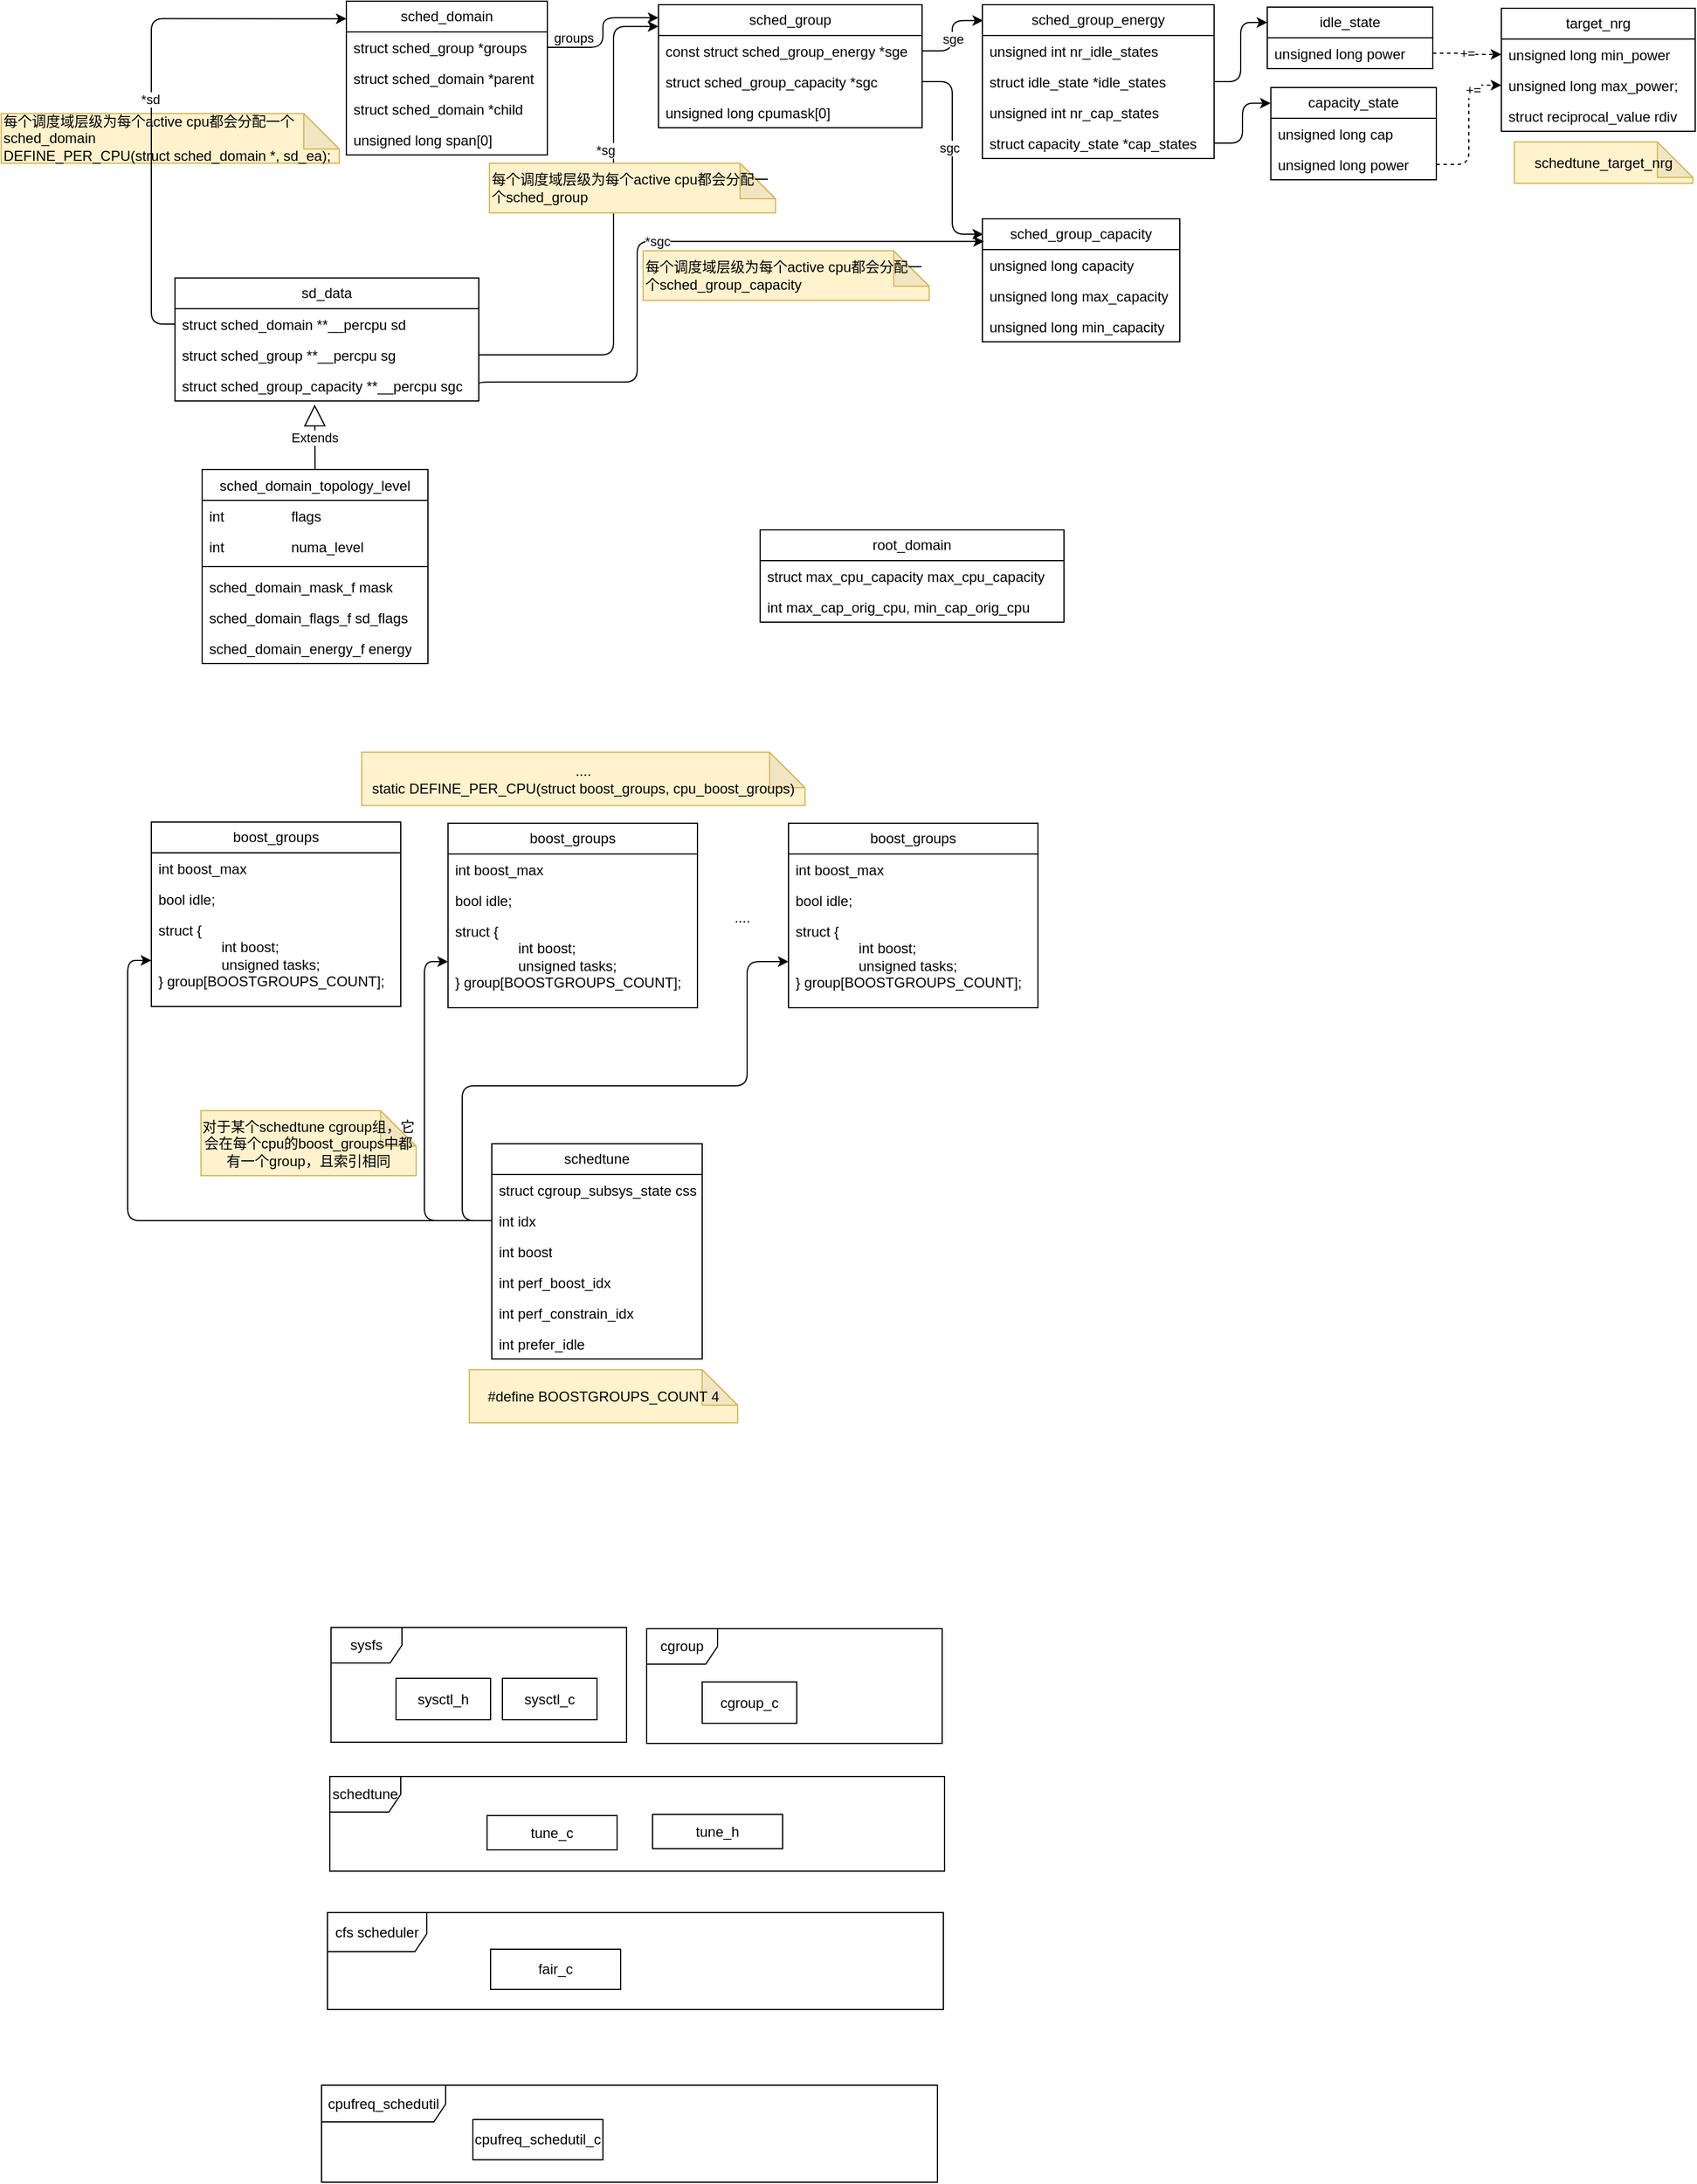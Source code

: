 <mxfile version="24.2.2" type="github">
  <diagram name="第 1 页" id="01agbYeh8jdvlxJhbr0P">
    <mxGraphModel dx="1918" dy="1065" grid="0" gridSize="10" guides="0" tooltips="1" connect="1" arrows="1" fold="1" page="0" pageScale="1" pageWidth="827" pageHeight="1169" math="0" shadow="0">
      <root>
        <mxCell id="0" />
        <mxCell id="1" parent="0" />
        <mxCell id="DIjDcMSTwJ1lfGA5DYHn-1" value="target_nrg" style="swimlane;fontStyle=0;childLayout=stackLayout;horizontal=1;startSize=26;fillColor=none;horizontalStack=0;resizeParent=1;resizeParentMax=0;resizeLast=0;collapsible=1;marginBottom=0;whiteSpace=wrap;html=1;" parent="1" vertex="1">
          <mxGeometry x="1111" y="-103" width="164" height="104" as="geometry" />
        </mxCell>
        <mxCell id="DIjDcMSTwJ1lfGA5DYHn-2" value="unsigned long min_power" style="text;strokeColor=none;fillColor=none;align=left;verticalAlign=top;spacingLeft=4;spacingRight=4;overflow=hidden;rotatable=0;points=[[0,0.5],[1,0.5]];portConstraint=eastwest;whiteSpace=wrap;html=1;" parent="DIjDcMSTwJ1lfGA5DYHn-1" vertex="1">
          <mxGeometry y="26" width="164" height="26" as="geometry" />
        </mxCell>
        <mxCell id="DIjDcMSTwJ1lfGA5DYHn-3" value="unsigned long max_power;" style="text;strokeColor=none;fillColor=none;align=left;verticalAlign=top;spacingLeft=4;spacingRight=4;overflow=hidden;rotatable=0;points=[[0,0.5],[1,0.5]];portConstraint=eastwest;whiteSpace=wrap;html=1;" parent="DIjDcMSTwJ1lfGA5DYHn-1" vertex="1">
          <mxGeometry y="52" width="164" height="26" as="geometry" />
        </mxCell>
        <mxCell id="DIjDcMSTwJ1lfGA5DYHn-4" value="struct reciprocal_value rdiv" style="text;strokeColor=none;fillColor=none;align=left;verticalAlign=top;spacingLeft=4;spacingRight=4;overflow=hidden;rotatable=0;points=[[0,0.5],[1,0.5]];portConstraint=eastwest;whiteSpace=wrap;html=1;" parent="DIjDcMSTwJ1lfGA5DYHn-1" vertex="1">
          <mxGeometry y="78" width="164" height="26" as="geometry" />
        </mxCell>
        <mxCell id="DIjDcMSTwJ1lfGA5DYHn-5" value="sched_domain" style="swimlane;fontStyle=0;childLayout=stackLayout;horizontal=1;startSize=26;fillColor=none;horizontalStack=0;resizeParent=1;resizeParentMax=0;resizeLast=0;collapsible=1;marginBottom=0;whiteSpace=wrap;html=1;" parent="1" vertex="1">
          <mxGeometry x="134" y="-109" width="170" height="130" as="geometry" />
        </mxCell>
        <mxCell id="DIjDcMSTwJ1lfGA5DYHn-6" value="struct sched_group *groups" style="text;strokeColor=none;fillColor=none;align=left;verticalAlign=top;spacingLeft=4;spacingRight=4;overflow=hidden;rotatable=0;points=[[0,0.5],[1,0.5]];portConstraint=eastwest;whiteSpace=wrap;html=1;" parent="DIjDcMSTwJ1lfGA5DYHn-5" vertex="1">
          <mxGeometry y="26" width="170" height="26" as="geometry" />
        </mxCell>
        <mxCell id="DIjDcMSTwJ1lfGA5DYHn-7" value="struct sched_domain *parent" style="text;strokeColor=none;fillColor=none;align=left;verticalAlign=top;spacingLeft=4;spacingRight=4;overflow=hidden;rotatable=0;points=[[0,0.5],[1,0.5]];portConstraint=eastwest;whiteSpace=wrap;html=1;" parent="DIjDcMSTwJ1lfGA5DYHn-5" vertex="1">
          <mxGeometry y="52" width="170" height="26" as="geometry" />
        </mxCell>
        <mxCell id="VDW7BR7wvnO6Wit2rarF-36" value="struct sched_domain *child" style="text;strokeColor=none;fillColor=none;align=left;verticalAlign=top;spacingLeft=4;spacingRight=4;overflow=hidden;rotatable=0;points=[[0,0.5],[1,0.5]];portConstraint=eastwest;whiteSpace=wrap;html=1;" parent="DIjDcMSTwJ1lfGA5DYHn-5" vertex="1">
          <mxGeometry y="78" width="170" height="26" as="geometry" />
        </mxCell>
        <mxCell id="DIjDcMSTwJ1lfGA5DYHn-8" value="unsigned long span[0]" style="text;strokeColor=none;fillColor=none;align=left;verticalAlign=top;spacingLeft=4;spacingRight=4;overflow=hidden;rotatable=0;points=[[0,0.5],[1,0.5]];portConstraint=eastwest;whiteSpace=wrap;html=1;" parent="DIjDcMSTwJ1lfGA5DYHn-5" vertex="1">
          <mxGeometry y="104" width="170" height="26" as="geometry" />
        </mxCell>
        <mxCell id="DIjDcMSTwJ1lfGA5DYHn-9" value="sched_group" style="swimlane;fontStyle=0;childLayout=stackLayout;horizontal=1;startSize=26;fillColor=none;horizontalStack=0;resizeParent=1;resizeParentMax=0;resizeLast=0;collapsible=1;marginBottom=0;whiteSpace=wrap;html=1;" parent="1" vertex="1">
          <mxGeometry x="398" y="-106" width="223" height="104" as="geometry" />
        </mxCell>
        <mxCell id="DIjDcMSTwJ1lfGA5DYHn-10" value="const struct sched_group_energy *sge" style="text;strokeColor=none;fillColor=none;align=left;verticalAlign=top;spacingLeft=4;spacingRight=4;overflow=hidden;rotatable=0;points=[[0,0.5],[1,0.5]];portConstraint=eastwest;whiteSpace=wrap;html=1;" parent="DIjDcMSTwJ1lfGA5DYHn-9" vertex="1">
          <mxGeometry y="26" width="223" height="26" as="geometry" />
        </mxCell>
        <mxCell id="DIjDcMSTwJ1lfGA5DYHn-11" value="struct sched_group_capacity *sgc" style="text;strokeColor=none;fillColor=none;align=left;verticalAlign=top;spacingLeft=4;spacingRight=4;overflow=hidden;rotatable=0;points=[[0,0.5],[1,0.5]];portConstraint=eastwest;whiteSpace=wrap;html=1;" parent="DIjDcMSTwJ1lfGA5DYHn-9" vertex="1">
          <mxGeometry y="52" width="223" height="26" as="geometry" />
        </mxCell>
        <mxCell id="DIjDcMSTwJ1lfGA5DYHn-12" value="unsigned long cpumask[0]" style="text;strokeColor=none;fillColor=none;align=left;verticalAlign=top;spacingLeft=4;spacingRight=4;overflow=hidden;rotatable=0;points=[[0,0.5],[1,0.5]];portConstraint=eastwest;whiteSpace=wrap;html=1;" parent="DIjDcMSTwJ1lfGA5DYHn-9" vertex="1">
          <mxGeometry y="78" width="223" height="26" as="geometry" />
        </mxCell>
        <mxCell id="DIjDcMSTwJ1lfGA5DYHn-13" style="edgeStyle=orthogonalEdgeStyle;rounded=1;orthogonalLoop=1;jettySize=auto;html=1;entryX=0;entryY=0.106;entryDx=0;entryDy=0;entryPerimeter=0;curved=0;" parent="1" source="DIjDcMSTwJ1lfGA5DYHn-6" target="DIjDcMSTwJ1lfGA5DYHn-9" edge="1">
          <mxGeometry relative="1" as="geometry">
            <mxPoint x="380" y="-22" as="targetPoint" />
          </mxGeometry>
        </mxCell>
        <mxCell id="DIjDcMSTwJ1lfGA5DYHn-14" value="groups" style="edgeLabel;html=1;align=center;verticalAlign=middle;resizable=0;points=[];" parent="DIjDcMSTwJ1lfGA5DYHn-13" vertex="1" connectable="0">
          <mxGeometry x="-0.268" y="2" relative="1" as="geometry">
            <mxPoint x="-22" y="-6" as="offset" />
          </mxGeometry>
        </mxCell>
        <mxCell id="DIjDcMSTwJ1lfGA5DYHn-15" value="boost_groups" style="swimlane;fontStyle=0;childLayout=stackLayout;horizontal=1;startSize=26;fillColor=none;horizontalStack=0;resizeParent=1;resizeParentMax=0;resizeLast=0;collapsible=1;marginBottom=0;whiteSpace=wrap;html=1;" parent="1" vertex="1">
          <mxGeometry x="-31" y="585" width="211" height="156" as="geometry" />
        </mxCell>
        <mxCell id="DIjDcMSTwJ1lfGA5DYHn-16" value="int boost_max" style="text;strokeColor=none;fillColor=none;align=left;verticalAlign=top;spacingLeft=4;spacingRight=4;overflow=hidden;rotatable=0;points=[[0,0.5],[1,0.5]];portConstraint=eastwest;whiteSpace=wrap;html=1;" parent="DIjDcMSTwJ1lfGA5DYHn-15" vertex="1">
          <mxGeometry y="26" width="211" height="26" as="geometry" />
        </mxCell>
        <mxCell id="DIjDcMSTwJ1lfGA5DYHn-17" value="bool idle;" style="text;strokeColor=none;fillColor=none;align=left;verticalAlign=top;spacingLeft=4;spacingRight=4;overflow=hidden;rotatable=0;points=[[0,0.5],[1,0.5]];portConstraint=eastwest;whiteSpace=wrap;html=1;" parent="DIjDcMSTwJ1lfGA5DYHn-15" vertex="1">
          <mxGeometry y="52" width="211" height="26" as="geometry" />
        </mxCell>
        <mxCell id="DIjDcMSTwJ1lfGA5DYHn-18" value="&lt;div&gt;struct {&lt;/div&gt;&lt;div&gt;&lt;span style=&quot;background-color: initial;&quot;&gt;&amp;nbsp; &amp;nbsp; &amp;nbsp; &amp;nbsp; &amp;nbsp; &amp;nbsp; &amp;nbsp; &amp;nbsp; int boost;&lt;/span&gt;&lt;br&gt;&lt;/div&gt;&lt;div&gt;&lt;span style=&quot;background-color: initial;&quot;&gt;&amp;nbsp; &amp;nbsp; &amp;nbsp; &amp;nbsp; &amp;nbsp; &amp;nbsp; &amp;nbsp; &amp;nbsp; unsigned tasks;&lt;/span&gt;&lt;/div&gt;&lt;div&gt;&lt;span style=&quot;background-color: initial;&quot;&gt;} group[BOOSTGROUPS_COUNT];&lt;/span&gt;&lt;/div&gt;" style="text;strokeColor=none;fillColor=none;align=left;verticalAlign=top;spacingLeft=4;spacingRight=4;overflow=hidden;rotatable=0;points=[[0,0.5],[1,0.5]];portConstraint=eastwest;whiteSpace=wrap;html=1;" parent="DIjDcMSTwJ1lfGA5DYHn-15" vertex="1">
          <mxGeometry y="78" width="211" height="78" as="geometry" />
        </mxCell>
        <mxCell id="DIjDcMSTwJ1lfGA5DYHn-24" value="schedtune" style="swimlane;fontStyle=0;childLayout=stackLayout;horizontal=1;startSize=26;fillColor=none;horizontalStack=0;resizeParent=1;resizeParentMax=0;resizeLast=0;collapsible=1;marginBottom=0;whiteSpace=wrap;html=1;" parent="1" vertex="1">
          <mxGeometry x="257" y="857" width="178" height="182" as="geometry" />
        </mxCell>
        <mxCell id="DIjDcMSTwJ1lfGA5DYHn-25" value="struct cgroup_subsys_state css" style="text;strokeColor=none;fillColor=none;align=left;verticalAlign=top;spacingLeft=4;spacingRight=4;overflow=hidden;rotatable=0;points=[[0,0.5],[1,0.5]];portConstraint=eastwest;whiteSpace=wrap;html=1;" parent="DIjDcMSTwJ1lfGA5DYHn-24" vertex="1">
          <mxGeometry y="26" width="178" height="26" as="geometry" />
        </mxCell>
        <mxCell id="DIjDcMSTwJ1lfGA5DYHn-26" value="int idx" style="text;strokeColor=none;fillColor=none;align=left;verticalAlign=top;spacingLeft=4;spacingRight=4;overflow=hidden;rotatable=0;points=[[0,0.5],[1,0.5]];portConstraint=eastwest;whiteSpace=wrap;html=1;" parent="DIjDcMSTwJ1lfGA5DYHn-24" vertex="1">
          <mxGeometry y="52" width="178" height="26" as="geometry" />
        </mxCell>
        <mxCell id="DIjDcMSTwJ1lfGA5DYHn-27" value="int boost" style="text;strokeColor=none;fillColor=none;align=left;verticalAlign=top;spacingLeft=4;spacingRight=4;overflow=hidden;rotatable=0;points=[[0,0.5],[1,0.5]];portConstraint=eastwest;whiteSpace=wrap;html=1;" parent="DIjDcMSTwJ1lfGA5DYHn-24" vertex="1">
          <mxGeometry y="78" width="178" height="26" as="geometry" />
        </mxCell>
        <mxCell id="DIjDcMSTwJ1lfGA5DYHn-28" value="int perf_boost_idx" style="text;strokeColor=none;fillColor=none;align=left;verticalAlign=top;spacingLeft=4;spacingRight=4;overflow=hidden;rotatable=0;points=[[0,0.5],[1,0.5]];portConstraint=eastwest;whiteSpace=wrap;html=1;" parent="DIjDcMSTwJ1lfGA5DYHn-24" vertex="1">
          <mxGeometry y="104" width="178" height="26" as="geometry" />
        </mxCell>
        <mxCell id="DIjDcMSTwJ1lfGA5DYHn-29" value="int perf_constrain_idx" style="text;strokeColor=none;fillColor=none;align=left;verticalAlign=top;spacingLeft=4;spacingRight=4;overflow=hidden;rotatable=0;points=[[0,0.5],[1,0.5]];portConstraint=eastwest;whiteSpace=wrap;html=1;" parent="DIjDcMSTwJ1lfGA5DYHn-24" vertex="1">
          <mxGeometry y="130" width="178" height="26" as="geometry" />
        </mxCell>
        <mxCell id="_Hb8ZXm0ojiE5atUSY3U-40" value="int prefer_idle" style="text;strokeColor=none;fillColor=none;align=left;verticalAlign=top;spacingLeft=4;spacingRight=4;overflow=hidden;rotatable=0;points=[[0,0.5],[1,0.5]];portConstraint=eastwest;whiteSpace=wrap;html=1;" vertex="1" parent="DIjDcMSTwJ1lfGA5DYHn-24">
          <mxGeometry y="156" width="178" height="26" as="geometry" />
        </mxCell>
        <mxCell id="DIjDcMSTwJ1lfGA5DYHn-30" value="&lt;div&gt;....&lt;/div&gt;static DEFINE_PER_CPU(struct boost_groups, cpu_boost_groups)" style="shape=note;whiteSpace=wrap;html=1;backgroundOutline=1;darkOpacity=0.05;fillColor=#fff2cc;strokeColor=#d6b656;" parent="1" vertex="1">
          <mxGeometry x="147" y="526" width="375" height="45" as="geometry" />
        </mxCell>
        <mxCell id="VDW7BR7wvnO6Wit2rarF-1" value="schedtune_target_nrg" style="shape=note;whiteSpace=wrap;html=1;backgroundOutline=1;darkOpacity=0.05;fillColor=#fff2cc;strokeColor=#d6b656;" parent="1" vertex="1">
          <mxGeometry x="1122" y="10" width="151" height="35" as="geometry" />
        </mxCell>
        <mxCell id="VDW7BR7wvnO6Wit2rarF-11" value="sched_group_capacity" style="swimlane;fontStyle=0;childLayout=stackLayout;horizontal=1;startSize=26;fillColor=none;horizontalStack=0;resizeParent=1;resizeParentMax=0;resizeLast=0;collapsible=1;marginBottom=0;whiteSpace=wrap;html=1;" parent="1" vertex="1">
          <mxGeometry x="672" y="75" width="167" height="104" as="geometry" />
        </mxCell>
        <mxCell id="VDW7BR7wvnO6Wit2rarF-12" value="unsigned long capacity" style="text;strokeColor=none;fillColor=none;align=left;verticalAlign=top;spacingLeft=4;spacingRight=4;overflow=hidden;rotatable=0;points=[[0,0.5],[1,0.5]];portConstraint=eastwest;whiteSpace=wrap;html=1;" parent="VDW7BR7wvnO6Wit2rarF-11" vertex="1">
          <mxGeometry y="26" width="167" height="26" as="geometry" />
        </mxCell>
        <mxCell id="VDW7BR7wvnO6Wit2rarF-13" value="unsigned long max_capacity" style="text;strokeColor=none;fillColor=none;align=left;verticalAlign=top;spacingLeft=4;spacingRight=4;overflow=hidden;rotatable=0;points=[[0,0.5],[1,0.5]];portConstraint=eastwest;whiteSpace=wrap;html=1;" parent="VDW7BR7wvnO6Wit2rarF-11" vertex="1">
          <mxGeometry y="52" width="167" height="26" as="geometry" />
        </mxCell>
        <mxCell id="VDW7BR7wvnO6Wit2rarF-14" value="unsigned long min_capacity" style="text;strokeColor=none;fillColor=none;align=left;verticalAlign=top;spacingLeft=4;spacingRight=4;overflow=hidden;rotatable=0;points=[[0,0.5],[1,0.5]];portConstraint=eastwest;whiteSpace=wrap;html=1;" parent="VDW7BR7wvnO6Wit2rarF-11" vertex="1">
          <mxGeometry y="78" width="167" height="26" as="geometry" />
        </mxCell>
        <mxCell id="VDW7BR7wvnO6Wit2rarF-16" style="edgeStyle=orthogonalEdgeStyle;rounded=1;orthogonalLoop=1;jettySize=auto;html=1;entryX=0.004;entryY=0.125;entryDx=0;entryDy=0;entryPerimeter=0;exitX=1;exitY=0.5;exitDx=0;exitDy=0;curved=0;" parent="1" source="DIjDcMSTwJ1lfGA5DYHn-11" target="VDW7BR7wvnO6Wit2rarF-11" edge="1">
          <mxGeometry relative="1" as="geometry" />
        </mxCell>
        <mxCell id="VDW7BR7wvnO6Wit2rarF-17" value="sgc" style="edgeLabel;html=1;align=center;verticalAlign=middle;resizable=0;points=[];" parent="VDW7BR7wvnO6Wit2rarF-16" vertex="1" connectable="0">
          <mxGeometry x="-0.1" y="-2" relative="1" as="geometry">
            <mxPoint x="-1" as="offset" />
          </mxGeometry>
        </mxCell>
        <mxCell id="VDW7BR7wvnO6Wit2rarF-18" value="sched_group_energy" style="swimlane;fontStyle=0;childLayout=stackLayout;horizontal=1;startSize=26;fillColor=none;horizontalStack=0;resizeParent=1;resizeParentMax=0;resizeLast=0;collapsible=1;marginBottom=0;whiteSpace=wrap;html=1;" parent="1" vertex="1">
          <mxGeometry x="672" y="-106" width="196" height="130" as="geometry" />
        </mxCell>
        <mxCell id="VDW7BR7wvnO6Wit2rarF-19" value="unsigned int nr_idle_states" style="text;strokeColor=none;fillColor=none;align=left;verticalAlign=top;spacingLeft=4;spacingRight=4;overflow=hidden;rotatable=0;points=[[0,0.5],[1,0.5]];portConstraint=eastwest;whiteSpace=wrap;html=1;" parent="VDW7BR7wvnO6Wit2rarF-18" vertex="1">
          <mxGeometry y="26" width="196" height="26" as="geometry" />
        </mxCell>
        <mxCell id="VDW7BR7wvnO6Wit2rarF-20" value="struct idle_state *idle_states" style="text;strokeColor=none;fillColor=none;align=left;verticalAlign=top;spacingLeft=4;spacingRight=4;overflow=hidden;rotatable=0;points=[[0,0.5],[1,0.5]];portConstraint=eastwest;whiteSpace=wrap;html=1;" parent="VDW7BR7wvnO6Wit2rarF-18" vertex="1">
          <mxGeometry y="52" width="196" height="26" as="geometry" />
        </mxCell>
        <mxCell id="VDW7BR7wvnO6Wit2rarF-21" value="unsigned int nr_cap_states" style="text;strokeColor=none;fillColor=none;align=left;verticalAlign=top;spacingLeft=4;spacingRight=4;overflow=hidden;rotatable=0;points=[[0,0.5],[1,0.5]];portConstraint=eastwest;whiteSpace=wrap;html=1;" parent="VDW7BR7wvnO6Wit2rarF-18" vertex="1">
          <mxGeometry y="78" width="196" height="26" as="geometry" />
        </mxCell>
        <mxCell id="VDW7BR7wvnO6Wit2rarF-22" value="struct capacity_state *cap_states" style="text;strokeColor=none;fillColor=none;align=left;verticalAlign=top;spacingLeft=4;spacingRight=4;overflow=hidden;rotatable=0;points=[[0,0.5],[1,0.5]];portConstraint=eastwest;whiteSpace=wrap;html=1;" parent="VDW7BR7wvnO6Wit2rarF-18" vertex="1">
          <mxGeometry y="104" width="196" height="26" as="geometry" />
        </mxCell>
        <mxCell id="VDW7BR7wvnO6Wit2rarF-23" style="edgeStyle=orthogonalEdgeStyle;rounded=1;orthogonalLoop=1;jettySize=auto;html=1;entryX=0.003;entryY=0.103;entryDx=0;entryDy=0;entryPerimeter=0;curved=0;" parent="1" source="DIjDcMSTwJ1lfGA5DYHn-10" target="VDW7BR7wvnO6Wit2rarF-18" edge="1">
          <mxGeometry relative="1" as="geometry" />
        </mxCell>
        <mxCell id="VDW7BR7wvnO6Wit2rarF-24" value="sge" style="edgeLabel;html=1;align=center;verticalAlign=middle;resizable=0;points=[];" parent="VDW7BR7wvnO6Wit2rarF-23" vertex="1" connectable="0">
          <mxGeometry x="-0.063" relative="1" as="geometry">
            <mxPoint as="offset" />
          </mxGeometry>
        </mxCell>
        <mxCell id="VDW7BR7wvnO6Wit2rarF-25" value="idle_state" style="swimlane;fontStyle=0;childLayout=stackLayout;horizontal=1;startSize=26;fillColor=none;horizontalStack=0;resizeParent=1;resizeParentMax=0;resizeLast=0;collapsible=1;marginBottom=0;whiteSpace=wrap;html=1;" parent="1" vertex="1">
          <mxGeometry x="913" y="-104" width="140" height="52" as="geometry" />
        </mxCell>
        <mxCell id="VDW7BR7wvnO6Wit2rarF-26" value="unsigned long power" style="text;strokeColor=none;fillColor=none;align=left;verticalAlign=top;spacingLeft=4;spacingRight=4;overflow=hidden;rotatable=0;points=[[0,0.5],[1,0.5]];portConstraint=eastwest;whiteSpace=wrap;html=1;" parent="VDW7BR7wvnO6Wit2rarF-25" vertex="1">
          <mxGeometry y="26" width="140" height="26" as="geometry" />
        </mxCell>
        <mxCell id="VDW7BR7wvnO6Wit2rarF-29" style="edgeStyle=orthogonalEdgeStyle;rounded=1;orthogonalLoop=1;jettySize=auto;html=1;entryX=0;entryY=0.25;entryDx=0;entryDy=0;curved=0;" parent="1" source="VDW7BR7wvnO6Wit2rarF-20" target="VDW7BR7wvnO6Wit2rarF-25" edge="1">
          <mxGeometry relative="1" as="geometry" />
        </mxCell>
        <mxCell id="VDW7BR7wvnO6Wit2rarF-30" value="capacity_state" style="swimlane;fontStyle=0;childLayout=stackLayout;horizontal=1;startSize=26;fillColor=none;horizontalStack=0;resizeParent=1;resizeParentMax=0;resizeLast=0;collapsible=1;marginBottom=0;whiteSpace=wrap;html=1;" parent="1" vertex="1">
          <mxGeometry x="916" y="-36" width="140" height="78" as="geometry" />
        </mxCell>
        <mxCell id="VDW7BR7wvnO6Wit2rarF-31" value="unsigned long cap" style="text;strokeColor=none;fillColor=none;align=left;verticalAlign=top;spacingLeft=4;spacingRight=4;overflow=hidden;rotatable=0;points=[[0,0.5],[1,0.5]];portConstraint=eastwest;whiteSpace=wrap;html=1;" parent="VDW7BR7wvnO6Wit2rarF-30" vertex="1">
          <mxGeometry y="26" width="140" height="26" as="geometry" />
        </mxCell>
        <mxCell id="VDW7BR7wvnO6Wit2rarF-32" value="unsigned long power" style="text;strokeColor=none;fillColor=none;align=left;verticalAlign=top;spacingLeft=4;spacingRight=4;overflow=hidden;rotatable=0;points=[[0,0.5],[1,0.5]];portConstraint=eastwest;whiteSpace=wrap;html=1;" parent="VDW7BR7wvnO6Wit2rarF-30" vertex="1">
          <mxGeometry y="52" width="140" height="26" as="geometry" />
        </mxCell>
        <mxCell id="VDW7BR7wvnO6Wit2rarF-34" style="edgeStyle=orthogonalEdgeStyle;rounded=1;orthogonalLoop=1;jettySize=auto;html=1;entryX=-0.001;entryY=0.17;entryDx=0;entryDy=0;entryPerimeter=0;curved=0;" parent="1" source="VDW7BR7wvnO6Wit2rarF-22" target="VDW7BR7wvnO6Wit2rarF-30" edge="1">
          <mxGeometry relative="1" as="geometry" />
        </mxCell>
        <mxCell id="VDW7BR7wvnO6Wit2rarF-37" value="&lt;div&gt;每个调度域层级为每个active cpu都会分配一个sched_domain&lt;/div&gt;DEFINE_PER_CPU(struct sched_domain *, sd_ea);" style="shape=note;whiteSpace=wrap;html=1;backgroundOutline=1;darkOpacity=0.05;fillColor=#fff2cc;strokeColor=#d6b656;align=left;" parent="1" vertex="1">
          <mxGeometry x="-158" y="-14" width="286" height="42" as="geometry" />
        </mxCell>
        <mxCell id="VDW7BR7wvnO6Wit2rarF-54" style="edgeStyle=orthogonalEdgeStyle;rounded=1;orthogonalLoop=1;jettySize=auto;html=1;entryX=0;entryY=0.5;entryDx=0;entryDy=0;curved=0;dashed=1;" parent="1" source="VDW7BR7wvnO6Wit2rarF-26" target="DIjDcMSTwJ1lfGA5DYHn-2" edge="1">
          <mxGeometry relative="1" as="geometry" />
        </mxCell>
        <mxCell id="VDW7BR7wvnO6Wit2rarF-56" value="+=" style="edgeLabel;html=1;align=center;verticalAlign=middle;resizable=0;points=[];" parent="VDW7BR7wvnO6Wit2rarF-54" vertex="1" connectable="0">
          <mxGeometry x="-0.027" relative="1" as="geometry">
            <mxPoint as="offset" />
          </mxGeometry>
        </mxCell>
        <mxCell id="VDW7BR7wvnO6Wit2rarF-55" style="edgeStyle=orthogonalEdgeStyle;rounded=1;orthogonalLoop=1;jettySize=auto;html=1;entryX=0;entryY=0.5;entryDx=0;entryDy=0;curved=0;dashed=1;" parent="1" source="VDW7BR7wvnO6Wit2rarF-32" target="DIjDcMSTwJ1lfGA5DYHn-3" edge="1">
          <mxGeometry relative="1" as="geometry" />
        </mxCell>
        <mxCell id="VDW7BR7wvnO6Wit2rarF-57" value="+=" style="edgeLabel;html=1;align=center;verticalAlign=middle;resizable=0;points=[];" parent="VDW7BR7wvnO6Wit2rarF-55" vertex="1" connectable="0">
          <mxGeometry x="0.481" y="-3" relative="1" as="geometry">
            <mxPoint as="offset" />
          </mxGeometry>
        </mxCell>
        <mxCell id="XPc6dLiuJMic1bVL03bc-5" value="sd_data" style="swimlane;fontStyle=0;childLayout=stackLayout;horizontal=1;startSize=26;fillColor=none;horizontalStack=0;resizeParent=1;resizeParentMax=0;resizeLast=0;collapsible=1;marginBottom=0;whiteSpace=wrap;html=1;" parent="1" vertex="1">
          <mxGeometry x="-11" y="125" width="257" height="104" as="geometry" />
        </mxCell>
        <mxCell id="XPc6dLiuJMic1bVL03bc-6" value="struct sched_domain **__percpu sd" style="text;strokeColor=none;fillColor=none;align=left;verticalAlign=top;spacingLeft=4;spacingRight=4;overflow=hidden;rotatable=0;points=[[0,0.5],[1,0.5]];portConstraint=eastwest;whiteSpace=wrap;html=1;" parent="XPc6dLiuJMic1bVL03bc-5" vertex="1">
          <mxGeometry y="26" width="257" height="26" as="geometry" />
        </mxCell>
        <mxCell id="XPc6dLiuJMic1bVL03bc-7" value="struct sched_group **__percpu sg" style="text;strokeColor=none;fillColor=none;align=left;verticalAlign=top;spacingLeft=4;spacingRight=4;overflow=hidden;rotatable=0;points=[[0,0.5],[1,0.5]];portConstraint=eastwest;whiteSpace=wrap;html=1;" parent="XPc6dLiuJMic1bVL03bc-5" vertex="1">
          <mxGeometry y="52" width="257" height="26" as="geometry" />
        </mxCell>
        <mxCell id="XPc6dLiuJMic1bVL03bc-8" value="struct sched_group_capacity **__percpu sgc" style="text;strokeColor=none;fillColor=none;align=left;verticalAlign=top;spacingLeft=4;spacingRight=4;overflow=hidden;rotatable=0;points=[[0,0.5],[1,0.5]];portConstraint=eastwest;whiteSpace=wrap;html=1;" parent="XPc6dLiuJMic1bVL03bc-5" vertex="1">
          <mxGeometry y="78" width="257" height="26" as="geometry" />
        </mxCell>
        <mxCell id="XPc6dLiuJMic1bVL03bc-9" value="&lt;span style=&quot;font-weight: 400;&quot;&gt;sched_domain_topology_level&lt;/span&gt;" style="swimlane;fontStyle=1;align=center;verticalAlign=top;childLayout=stackLayout;horizontal=1;startSize=26;horizontalStack=0;resizeParent=1;resizeParentMax=0;resizeLast=0;collapsible=1;marginBottom=0;whiteSpace=wrap;html=1;" parent="1" vertex="1">
          <mxGeometry x="12" y="287" width="191" height="164" as="geometry" />
        </mxCell>
        <mxCell id="XPc6dLiuJMic1bVL03bc-10" value="int&amp;nbsp; &amp;nbsp; &amp;nbsp; &amp;nbsp; &amp;nbsp; &amp;nbsp; &amp;nbsp; &amp;nbsp; &amp;nbsp;flags" style="text;strokeColor=none;fillColor=none;align=left;verticalAlign=top;spacingLeft=4;spacingRight=4;overflow=hidden;rotatable=0;points=[[0,0.5],[1,0.5]];portConstraint=eastwest;whiteSpace=wrap;html=1;" parent="XPc6dLiuJMic1bVL03bc-9" vertex="1">
          <mxGeometry y="26" width="191" height="26" as="geometry" />
        </mxCell>
        <mxCell id="XPc6dLiuJMic1bVL03bc-14" value="int&amp;nbsp; &amp;nbsp; &amp;nbsp; &amp;nbsp; &amp;nbsp; &amp;nbsp; &amp;nbsp; &amp;nbsp; &amp;nbsp;numa_level" style="text;strokeColor=none;fillColor=none;align=left;verticalAlign=top;spacingLeft=4;spacingRight=4;overflow=hidden;rotatable=0;points=[[0,0.5],[1,0.5]];portConstraint=eastwest;whiteSpace=wrap;html=1;" parent="XPc6dLiuJMic1bVL03bc-9" vertex="1">
          <mxGeometry y="52" width="191" height="26" as="geometry" />
        </mxCell>
        <mxCell id="XPc6dLiuJMic1bVL03bc-11" value="" style="line;strokeWidth=1;fillColor=none;align=left;verticalAlign=middle;spacingTop=-1;spacingLeft=3;spacingRight=3;rotatable=0;labelPosition=right;points=[];portConstraint=eastwest;strokeColor=inherit;" parent="XPc6dLiuJMic1bVL03bc-9" vertex="1">
          <mxGeometry y="78" width="191" height="8" as="geometry" />
        </mxCell>
        <mxCell id="XPc6dLiuJMic1bVL03bc-12" value="sched_domain_mask_f mask" style="text;strokeColor=none;fillColor=none;align=left;verticalAlign=top;spacingLeft=4;spacingRight=4;overflow=hidden;rotatable=0;points=[[0,0.5],[1,0.5]];portConstraint=eastwest;whiteSpace=wrap;html=1;" parent="XPc6dLiuJMic1bVL03bc-9" vertex="1">
          <mxGeometry y="86" width="191" height="26" as="geometry" />
        </mxCell>
        <mxCell id="XPc6dLiuJMic1bVL03bc-13" value="sched_domain_flags_f sd_flags" style="text;strokeColor=none;fillColor=none;align=left;verticalAlign=top;spacingLeft=4;spacingRight=4;overflow=hidden;rotatable=0;points=[[0,0.5],[1,0.5]];portConstraint=eastwest;whiteSpace=wrap;html=1;" parent="XPc6dLiuJMic1bVL03bc-9" vertex="1">
          <mxGeometry y="112" width="191" height="26" as="geometry" />
        </mxCell>
        <mxCell id="XPc6dLiuJMic1bVL03bc-15" value="sched_domain_energy_f energy" style="text;strokeColor=none;fillColor=none;align=left;verticalAlign=top;spacingLeft=4;spacingRight=4;overflow=hidden;rotatable=0;points=[[0,0.5],[1,0.5]];portConstraint=eastwest;whiteSpace=wrap;html=1;" parent="XPc6dLiuJMic1bVL03bc-9" vertex="1">
          <mxGeometry y="138" width="191" height="26" as="geometry" />
        </mxCell>
        <mxCell id="XPc6dLiuJMic1bVL03bc-16" value="Extends" style="endArrow=block;endSize=16;endFill=0;html=1;rounded=0;exitX=0.5;exitY=0;exitDx=0;exitDy=0;entryX=0.46;entryY=1.115;entryDx=0;entryDy=0;entryPerimeter=0;" parent="1" source="XPc6dLiuJMic1bVL03bc-9" target="XPc6dLiuJMic1bVL03bc-8" edge="1">
          <mxGeometry width="160" relative="1" as="geometry">
            <mxPoint x="344" y="290" as="sourcePoint" />
            <mxPoint x="504" y="290" as="targetPoint" />
          </mxGeometry>
        </mxCell>
        <mxCell id="XPc6dLiuJMic1bVL03bc-17" style="edgeStyle=orthogonalEdgeStyle;rounded=1;orthogonalLoop=1;jettySize=auto;html=1;entryX=0.001;entryY=0.114;entryDx=0;entryDy=0;entryPerimeter=0;curved=0;exitX=0;exitY=0.5;exitDx=0;exitDy=0;" parent="1" source="XPc6dLiuJMic1bVL03bc-6" target="DIjDcMSTwJ1lfGA5DYHn-5" edge="1">
          <mxGeometry relative="1" as="geometry" />
        </mxCell>
        <mxCell id="XPc6dLiuJMic1bVL03bc-18" value="*sd" style="edgeLabel;html=1;align=center;verticalAlign=middle;resizable=0;points=[];" parent="XPc6dLiuJMic1bVL03bc-17" vertex="1" connectable="0">
          <mxGeometry x="-0.051" y="1" relative="1" as="geometry">
            <mxPoint as="offset" />
          </mxGeometry>
        </mxCell>
        <mxCell id="XPc6dLiuJMic1bVL03bc-20" style="edgeStyle=orthogonalEdgeStyle;rounded=1;orthogonalLoop=1;jettySize=auto;html=1;entryX=0;entryY=0.177;entryDx=0;entryDy=0;entryPerimeter=0;curved=0;" parent="1" source="XPc6dLiuJMic1bVL03bc-7" target="DIjDcMSTwJ1lfGA5DYHn-9" edge="1">
          <mxGeometry relative="1" as="geometry">
            <Array as="points">
              <mxPoint x="360" y="190" />
              <mxPoint x="360" y="-88" />
            </Array>
          </mxGeometry>
        </mxCell>
        <mxCell id="XPc6dLiuJMic1bVL03bc-21" value="*sg" style="edgeLabel;html=1;align=center;verticalAlign=middle;resizable=0;points=[];" parent="XPc6dLiuJMic1bVL03bc-20" vertex="1" connectable="0">
          <mxGeometry x="0.19" y="1" relative="1" as="geometry">
            <mxPoint x="-6" y="-32" as="offset" />
          </mxGeometry>
        </mxCell>
        <mxCell id="XPc6dLiuJMic1bVL03bc-22" style="edgeStyle=orthogonalEdgeStyle;rounded=1;orthogonalLoop=1;jettySize=auto;html=1;entryX=0.008;entryY=0.184;entryDx=0;entryDy=0;entryPerimeter=0;curved=0;exitX=1;exitY=0.5;exitDx=0;exitDy=0;" parent="1" source="XPc6dLiuJMic1bVL03bc-8" target="VDW7BR7wvnO6Wit2rarF-11" edge="1">
          <mxGeometry relative="1" as="geometry">
            <Array as="points">
              <mxPoint x="380" y="213" />
              <mxPoint x="380" y="94" />
            </Array>
          </mxGeometry>
        </mxCell>
        <mxCell id="XPc6dLiuJMic1bVL03bc-23" value="*sgc" style="edgeLabel;html=1;align=center;verticalAlign=middle;resizable=0;points=[];" parent="XPc6dLiuJMic1bVL03bc-22" vertex="1" connectable="0">
          <mxGeometry x="0.078" y="4" relative="1" as="geometry">
            <mxPoint x="-23" y="4" as="offset" />
          </mxGeometry>
        </mxCell>
        <mxCell id="XPc6dLiuJMic1bVL03bc-24" value="&lt;div&gt;每个调度域层级为每个active cpu都会分配一个sched_group&lt;/div&gt;" style="shape=note;whiteSpace=wrap;html=1;backgroundOutline=1;darkOpacity=0.05;fillColor=#fff2cc;strokeColor=#d6b656;align=left;" parent="1" vertex="1">
          <mxGeometry x="255" y="28" width="242" height="42" as="geometry" />
        </mxCell>
        <mxCell id="XPc6dLiuJMic1bVL03bc-25" value="&lt;div&gt;每个调度域层级为每个active cpu都会分配一个&lt;span style=&quot;text-align: center; background-color: initial;&quot;&gt;sched_group_capacity&lt;/span&gt;&lt;/div&gt;" style="shape=note;whiteSpace=wrap;html=1;backgroundOutline=1;darkOpacity=0.05;fillColor=#fff2cc;strokeColor=#d6b656;align=left;" parent="1" vertex="1">
          <mxGeometry x="385" y="102" width="242" height="42" as="geometry" />
        </mxCell>
        <mxCell id="XPc6dLiuJMic1bVL03bc-28" value="root_domain" style="swimlane;fontStyle=0;childLayout=stackLayout;horizontal=1;startSize=26;fillColor=none;horizontalStack=0;resizeParent=1;resizeParentMax=0;resizeLast=0;collapsible=1;marginBottom=0;whiteSpace=wrap;html=1;" parent="1" vertex="1">
          <mxGeometry x="484" y="338" width="257" height="78" as="geometry" />
        </mxCell>
        <mxCell id="XPc6dLiuJMic1bVL03bc-29" value="struct max_cpu_capacity max_cpu_capacity" style="text;strokeColor=none;fillColor=none;align=left;verticalAlign=top;spacingLeft=4;spacingRight=4;overflow=hidden;rotatable=0;points=[[0,0.5],[1,0.5]];portConstraint=eastwest;whiteSpace=wrap;html=1;" parent="XPc6dLiuJMic1bVL03bc-28" vertex="1">
          <mxGeometry y="26" width="257" height="26" as="geometry" />
        </mxCell>
        <mxCell id="XPc6dLiuJMic1bVL03bc-30" value="int max_cap_orig_cpu, min_cap_orig_cpu" style="text;strokeColor=none;fillColor=none;align=left;verticalAlign=top;spacingLeft=4;spacingRight=4;overflow=hidden;rotatable=0;points=[[0,0.5],[1,0.5]];portConstraint=eastwest;whiteSpace=wrap;html=1;" parent="XPc6dLiuJMic1bVL03bc-28" vertex="1">
          <mxGeometry y="52" width="257" height="26" as="geometry" />
        </mxCell>
        <mxCell id="_Hb8ZXm0ojiE5atUSY3U-1" value="boost_groups" style="swimlane;fontStyle=0;childLayout=stackLayout;horizontal=1;startSize=26;fillColor=none;horizontalStack=0;resizeParent=1;resizeParentMax=0;resizeLast=0;collapsible=1;marginBottom=0;whiteSpace=wrap;html=1;" vertex="1" parent="1">
          <mxGeometry x="220" y="586" width="211" height="156" as="geometry" />
        </mxCell>
        <mxCell id="_Hb8ZXm0ojiE5atUSY3U-2" value="int boost_max" style="text;strokeColor=none;fillColor=none;align=left;verticalAlign=top;spacingLeft=4;spacingRight=4;overflow=hidden;rotatable=0;points=[[0,0.5],[1,0.5]];portConstraint=eastwest;whiteSpace=wrap;html=1;" vertex="1" parent="_Hb8ZXm0ojiE5atUSY3U-1">
          <mxGeometry y="26" width="211" height="26" as="geometry" />
        </mxCell>
        <mxCell id="_Hb8ZXm0ojiE5atUSY3U-3" value="bool idle;" style="text;strokeColor=none;fillColor=none;align=left;verticalAlign=top;spacingLeft=4;spacingRight=4;overflow=hidden;rotatable=0;points=[[0,0.5],[1,0.5]];portConstraint=eastwest;whiteSpace=wrap;html=1;" vertex="1" parent="_Hb8ZXm0ojiE5atUSY3U-1">
          <mxGeometry y="52" width="211" height="26" as="geometry" />
        </mxCell>
        <mxCell id="_Hb8ZXm0ojiE5atUSY3U-4" value="&lt;div&gt;struct {&lt;/div&gt;&lt;div&gt;&lt;span style=&quot;background-color: initial;&quot;&gt;&amp;nbsp; &amp;nbsp; &amp;nbsp; &amp;nbsp; &amp;nbsp; &amp;nbsp; &amp;nbsp; &amp;nbsp; int boost;&lt;/span&gt;&lt;br&gt;&lt;/div&gt;&lt;div&gt;&lt;span style=&quot;background-color: initial;&quot;&gt;&amp;nbsp; &amp;nbsp; &amp;nbsp; &amp;nbsp; &amp;nbsp; &amp;nbsp; &amp;nbsp; &amp;nbsp; unsigned tasks;&lt;/span&gt;&lt;/div&gt;&lt;div&gt;&lt;span style=&quot;background-color: initial;&quot;&gt;} group[BOOSTGROUPS_COUNT];&lt;/span&gt;&lt;/div&gt;" style="text;strokeColor=none;fillColor=none;align=left;verticalAlign=top;spacingLeft=4;spacingRight=4;overflow=hidden;rotatable=0;points=[[0,0.5],[1,0.5]];portConstraint=eastwest;whiteSpace=wrap;html=1;" vertex="1" parent="_Hb8ZXm0ojiE5atUSY3U-1">
          <mxGeometry y="78" width="211" height="78" as="geometry" />
        </mxCell>
        <mxCell id="_Hb8ZXm0ojiE5atUSY3U-9" value="boost_groups" style="swimlane;fontStyle=0;childLayout=stackLayout;horizontal=1;startSize=26;fillColor=none;horizontalStack=0;resizeParent=1;resizeParentMax=0;resizeLast=0;collapsible=1;marginBottom=0;whiteSpace=wrap;html=1;" vertex="1" parent="1">
          <mxGeometry x="508" y="586" width="211" height="156" as="geometry" />
        </mxCell>
        <mxCell id="_Hb8ZXm0ojiE5atUSY3U-10" value="int boost_max" style="text;strokeColor=none;fillColor=none;align=left;verticalAlign=top;spacingLeft=4;spacingRight=4;overflow=hidden;rotatable=0;points=[[0,0.5],[1,0.5]];portConstraint=eastwest;whiteSpace=wrap;html=1;" vertex="1" parent="_Hb8ZXm0ojiE5atUSY3U-9">
          <mxGeometry y="26" width="211" height="26" as="geometry" />
        </mxCell>
        <mxCell id="_Hb8ZXm0ojiE5atUSY3U-11" value="bool idle;" style="text;strokeColor=none;fillColor=none;align=left;verticalAlign=top;spacingLeft=4;spacingRight=4;overflow=hidden;rotatable=0;points=[[0,0.5],[1,0.5]];portConstraint=eastwest;whiteSpace=wrap;html=1;" vertex="1" parent="_Hb8ZXm0ojiE5atUSY3U-9">
          <mxGeometry y="52" width="211" height="26" as="geometry" />
        </mxCell>
        <mxCell id="_Hb8ZXm0ojiE5atUSY3U-12" value="&lt;div&gt;struct {&lt;/div&gt;&lt;div&gt;&lt;span style=&quot;background-color: initial;&quot;&gt;&amp;nbsp; &amp;nbsp; &amp;nbsp; &amp;nbsp; &amp;nbsp; &amp;nbsp; &amp;nbsp; &amp;nbsp; int boost;&lt;/span&gt;&lt;br&gt;&lt;/div&gt;&lt;div&gt;&lt;span style=&quot;background-color: initial;&quot;&gt;&amp;nbsp; &amp;nbsp; &amp;nbsp; &amp;nbsp; &amp;nbsp; &amp;nbsp; &amp;nbsp; &amp;nbsp; unsigned tasks;&lt;/span&gt;&lt;/div&gt;&lt;div&gt;&lt;span style=&quot;background-color: initial;&quot;&gt;} group[BOOSTGROUPS_COUNT];&lt;/span&gt;&lt;/div&gt;" style="text;strokeColor=none;fillColor=none;align=left;verticalAlign=top;spacingLeft=4;spacingRight=4;overflow=hidden;rotatable=0;points=[[0,0.5],[1,0.5]];portConstraint=eastwest;whiteSpace=wrap;html=1;" vertex="1" parent="_Hb8ZXm0ojiE5atUSY3U-9">
          <mxGeometry y="78" width="211" height="78" as="geometry" />
        </mxCell>
        <mxCell id="_Hb8ZXm0ojiE5atUSY3U-14" value="&lt;div&gt;#define BOOSTGROUPS_COUNT 4&lt;br&gt;&lt;/div&gt;" style="shape=note;whiteSpace=wrap;html=1;backgroundOutline=1;darkOpacity=0.05;fillColor=#fff2cc;strokeColor=#d6b656;" vertex="1" parent="1">
          <mxGeometry x="238" y="1048" width="227" height="45" as="geometry" />
        </mxCell>
        <mxCell id="_Hb8ZXm0ojiE5atUSY3U-15" value="...." style="text;html=1;align=center;verticalAlign=middle;whiteSpace=wrap;rounded=0;" vertex="1" parent="1">
          <mxGeometry x="439" y="651" width="60" height="30" as="geometry" />
        </mxCell>
        <mxCell id="_Hb8ZXm0ojiE5atUSY3U-16" style="edgeStyle=orthogonalEdgeStyle;rounded=1;orthogonalLoop=1;jettySize=auto;html=1;entryX=0;entryY=0.5;entryDx=0;entryDy=0;curved=0;" edge="1" parent="1" source="DIjDcMSTwJ1lfGA5DYHn-26" target="DIjDcMSTwJ1lfGA5DYHn-18">
          <mxGeometry relative="1" as="geometry" />
        </mxCell>
        <mxCell id="_Hb8ZXm0ojiE5atUSY3U-18" style="edgeStyle=orthogonalEdgeStyle;rounded=1;orthogonalLoop=1;jettySize=auto;html=1;entryX=0;entryY=0.5;entryDx=0;entryDy=0;curved=0;exitX=0;exitY=0.5;exitDx=0;exitDy=0;" edge="1" parent="1" source="DIjDcMSTwJ1lfGA5DYHn-26" target="_Hb8ZXm0ojiE5atUSY3U-12">
          <mxGeometry relative="1" as="geometry">
            <Array as="points">
              <mxPoint x="232" y="922" />
              <mxPoint x="232" y="808" />
              <mxPoint x="473" y="808" />
              <mxPoint x="473" y="703" />
            </Array>
          </mxGeometry>
        </mxCell>
        <mxCell id="_Hb8ZXm0ojiE5atUSY3U-20" style="edgeStyle=orthogonalEdgeStyle;rounded=1;orthogonalLoop=1;jettySize=auto;html=1;entryX=0;entryY=0.5;entryDx=0;entryDy=0;curved=0;" edge="1" parent="1" source="DIjDcMSTwJ1lfGA5DYHn-26" target="_Hb8ZXm0ojiE5atUSY3U-4">
          <mxGeometry relative="1" as="geometry" />
        </mxCell>
        <mxCell id="_Hb8ZXm0ojiE5atUSY3U-28" value="sysctl_h" style="rounded=0;whiteSpace=wrap;html=1;" vertex="1" parent="1">
          <mxGeometry x="176" y="1309" width="80" height="35" as="geometry" />
        </mxCell>
        <mxCell id="_Hb8ZXm0ojiE5atUSY3U-31" value="sysfs" style="shape=umlFrame;whiteSpace=wrap;html=1;pointerEvents=0;" vertex="1" parent="1">
          <mxGeometry x="121" y="1266" width="250" height="97" as="geometry" />
        </mxCell>
        <mxCell id="_Hb8ZXm0ojiE5atUSY3U-34" value="tune_c" style="html=1;whiteSpace=wrap;" vertex="1" parent="1">
          <mxGeometry x="253" y="1425" width="110" height="29" as="geometry" />
        </mxCell>
        <mxCell id="_Hb8ZXm0ojiE5atUSY3U-35" value="schedtune" style="shape=umlFrame;whiteSpace=wrap;html=1;pointerEvents=0;" vertex="1" parent="1">
          <mxGeometry x="120" y="1392" width="520" height="80" as="geometry" />
        </mxCell>
        <mxCell id="_Hb8ZXm0ojiE5atUSY3U-36" value="sysctl_c" style="rounded=0;whiteSpace=wrap;html=1;" vertex="1" parent="1">
          <mxGeometry x="266" y="1309" width="80" height="35" as="geometry" />
        </mxCell>
        <mxCell id="_Hb8ZXm0ojiE5atUSY3U-37" value="cfs scheduler" style="shape=umlFrame;whiteSpace=wrap;html=1;pointerEvents=0;width=84;height=33;" vertex="1" parent="1">
          <mxGeometry x="118" y="1507" width="521" height="82" as="geometry" />
        </mxCell>
        <mxCell id="_Hb8ZXm0ojiE5atUSY3U-38" value="fair_c" style="html=1;whiteSpace=wrap;" vertex="1" parent="1">
          <mxGeometry x="256" y="1538" width="110" height="34" as="geometry" />
        </mxCell>
        <mxCell id="_Hb8ZXm0ojiE5atUSY3U-39" value="对于某个schedtune cgroup组，它会在每个cpu的boost_groups中都有一个group，且索引相同" style="shape=note;whiteSpace=wrap;html=1;backgroundOutline=1;darkOpacity=0.05;fillColor=#fff2cc;strokeColor=#d6b656;" vertex="1" parent="1">
          <mxGeometry x="11" y="829" width="182" height="55" as="geometry" />
        </mxCell>
        <mxCell id="A_hGb6IycUGF6rzQosvp-1" value="cpufreq_schedutil" style="shape=umlFrame;whiteSpace=wrap;html=1;pointerEvents=0;width=105;height=31;" vertex="1" parent="1">
          <mxGeometry x="113" y="1653" width="521" height="82" as="geometry" />
        </mxCell>
        <mxCell id="A_hGb6IycUGF6rzQosvp-2" value="cpufreq_schedutil_c" style="html=1;whiteSpace=wrap;" vertex="1" parent="1">
          <mxGeometry x="241" y="1682" width="110" height="34" as="geometry" />
        </mxCell>
        <mxCell id="_Hb8ZXm0ojiE5atUSY3U-41" value="cgroup" style="shape=umlFrame;whiteSpace=wrap;html=1;pointerEvents=0;" vertex="1" parent="1">
          <mxGeometry x="388" y="1267" width="250" height="97" as="geometry" />
        </mxCell>
        <mxCell id="_Hb8ZXm0ojiE5atUSY3U-42" value="tune_h" style="html=1;whiteSpace=wrap;" vertex="1" parent="1">
          <mxGeometry x="393" y="1424" width="110" height="29" as="geometry" />
        </mxCell>
        <mxCell id="_Hb8ZXm0ojiE5atUSY3U-43" value="cgroup_c" style="rounded=0;whiteSpace=wrap;html=1;" vertex="1" parent="1">
          <mxGeometry x="435" y="1312" width="80" height="35" as="geometry" />
        </mxCell>
      </root>
    </mxGraphModel>
  </diagram>
</mxfile>
